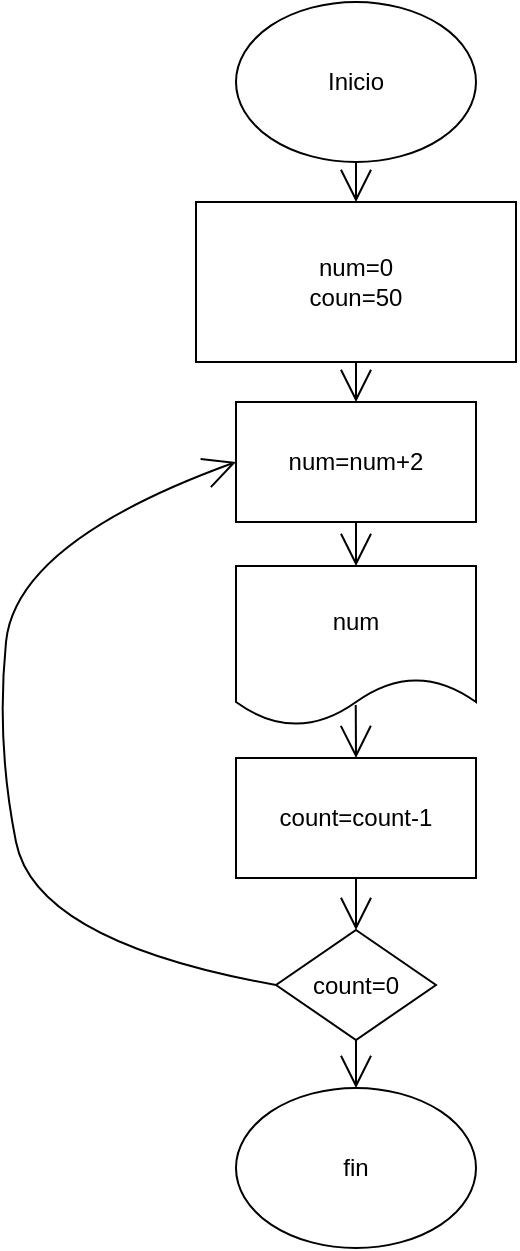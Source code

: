 <mxfile version="16.4.11" type="github">
  <diagram id="lEXlEM5JkTGscovyHdlL" name="Page-1">
    <mxGraphModel dx="862" dy="833" grid="1" gridSize="10" guides="1" tooltips="1" connect="1" arrows="1" fold="1" page="1" pageScale="1" pageWidth="827" pageHeight="1169" math="0" shadow="0">
      <root>
        <mxCell id="0" />
        <mxCell id="1" parent="0" />
        <mxCell id="Z8zRu9UUgTRKtALFjbeF-1" value="Inicio" style="ellipse;whiteSpace=wrap;html=1;" parent="1" vertex="1">
          <mxGeometry x="360" y="60" width="120" height="80" as="geometry" />
        </mxCell>
        <mxCell id="vcRQC6gNUeWiaz_WgsMK-1" value="num=0&lt;br&gt;coun=50" style="rounded=0;whiteSpace=wrap;html=1;hachureGap=4;" vertex="1" parent="1">
          <mxGeometry x="340" y="160" width="160" height="80" as="geometry" />
        </mxCell>
        <mxCell id="vcRQC6gNUeWiaz_WgsMK-4" value="num" style="shape=document;whiteSpace=wrap;html=1;boundedLbl=1;hachureGap=4;" vertex="1" parent="1">
          <mxGeometry x="360" y="342" width="120" height="80" as="geometry" />
        </mxCell>
        <mxCell id="vcRQC6gNUeWiaz_WgsMK-5" value="count=count-1" style="rounded=0;whiteSpace=wrap;html=1;hachureGap=4;" vertex="1" parent="1">
          <mxGeometry x="360" y="438" width="120" height="60" as="geometry" />
        </mxCell>
        <mxCell id="vcRQC6gNUeWiaz_WgsMK-6" value="count=0" style="rhombus;whiteSpace=wrap;html=1;hachureGap=4;" vertex="1" parent="1">
          <mxGeometry x="380" y="524" width="80" height="55" as="geometry" />
        </mxCell>
        <mxCell id="vcRQC6gNUeWiaz_WgsMK-7" value="num=num+2" style="rounded=0;whiteSpace=wrap;html=1;hachureGap=4;" vertex="1" parent="1">
          <mxGeometry x="360" y="260" width="120" height="60" as="geometry" />
        </mxCell>
        <mxCell id="vcRQC6gNUeWiaz_WgsMK-8" value="" style="edgeStyle=none;orthogonalLoop=1;jettySize=auto;html=1;rounded=0;endArrow=open;startSize=14;endSize=14;sourcePerimeterSpacing=8;targetPerimeterSpacing=8;curved=1;exitX=0.5;exitY=1;exitDx=0;exitDy=0;entryX=0.5;entryY=0;entryDx=0;entryDy=0;" edge="1" parent="1" source="vcRQC6gNUeWiaz_WgsMK-1" target="vcRQC6gNUeWiaz_WgsMK-7">
          <mxGeometry width="120" relative="1" as="geometry">
            <mxPoint x="170" y="390" as="sourcePoint" />
            <mxPoint x="290" y="390" as="targetPoint" />
            <Array as="points" />
          </mxGeometry>
        </mxCell>
        <mxCell id="vcRQC6gNUeWiaz_WgsMK-9" value="" style="edgeStyle=none;orthogonalLoop=1;jettySize=auto;html=1;rounded=0;endArrow=open;startSize=14;endSize=14;sourcePerimeterSpacing=8;targetPerimeterSpacing=8;curved=1;exitX=0.5;exitY=1;exitDx=0;exitDy=0;entryX=0.5;entryY=0;entryDx=0;entryDy=0;" edge="1" parent="1" source="Z8zRu9UUgTRKtALFjbeF-1" target="vcRQC6gNUeWiaz_WgsMK-1">
          <mxGeometry width="120" relative="1" as="geometry">
            <mxPoint x="170" y="390" as="sourcePoint" />
            <mxPoint x="290" y="390" as="targetPoint" />
            <Array as="points" />
          </mxGeometry>
        </mxCell>
        <mxCell id="vcRQC6gNUeWiaz_WgsMK-10" value="" style="edgeStyle=none;orthogonalLoop=1;jettySize=auto;html=1;rounded=0;endArrow=open;startSize=14;endSize=14;sourcePerimeterSpacing=8;targetPerimeterSpacing=8;curved=1;exitX=0.5;exitY=1;exitDx=0;exitDy=0;entryX=0.5;entryY=0;entryDx=0;entryDy=0;" edge="1" parent="1" source="vcRQC6gNUeWiaz_WgsMK-7" target="vcRQC6gNUeWiaz_WgsMK-4">
          <mxGeometry width="120" relative="1" as="geometry">
            <mxPoint x="170" y="390" as="sourcePoint" />
            <mxPoint x="290" y="390" as="targetPoint" />
            <Array as="points" />
          </mxGeometry>
        </mxCell>
        <mxCell id="vcRQC6gNUeWiaz_WgsMK-11" value="" style="edgeStyle=none;orthogonalLoop=1;jettySize=auto;html=1;rounded=0;endArrow=open;startSize=14;endSize=14;sourcePerimeterSpacing=8;targetPerimeterSpacing=8;curved=1;exitX=0.499;exitY=0.868;exitDx=0;exitDy=0;exitPerimeter=0;entryX=0.5;entryY=0;entryDx=0;entryDy=0;" edge="1" parent="1" source="vcRQC6gNUeWiaz_WgsMK-4" target="vcRQC6gNUeWiaz_WgsMK-5">
          <mxGeometry width="120" relative="1" as="geometry">
            <mxPoint x="170" y="390" as="sourcePoint" />
            <mxPoint x="290" y="390" as="targetPoint" />
            <Array as="points" />
          </mxGeometry>
        </mxCell>
        <mxCell id="vcRQC6gNUeWiaz_WgsMK-12" value="" style="edgeStyle=none;orthogonalLoop=1;jettySize=auto;html=1;rounded=0;endArrow=open;startSize=14;endSize=14;sourcePerimeterSpacing=8;targetPerimeterSpacing=8;curved=1;exitX=0.5;exitY=1;exitDx=0;exitDy=0;entryX=0.5;entryY=0;entryDx=0;entryDy=0;" edge="1" parent="1" source="vcRQC6gNUeWiaz_WgsMK-5" target="vcRQC6gNUeWiaz_WgsMK-6">
          <mxGeometry width="120" relative="1" as="geometry">
            <mxPoint x="170" y="390" as="sourcePoint" />
            <mxPoint x="290" y="390" as="targetPoint" />
            <Array as="points" />
          </mxGeometry>
        </mxCell>
        <mxCell id="vcRQC6gNUeWiaz_WgsMK-13" value="" style="edgeStyle=none;orthogonalLoop=1;jettySize=auto;html=1;rounded=0;endArrow=open;startSize=14;endSize=14;sourcePerimeterSpacing=8;targetPerimeterSpacing=8;curved=1;exitX=0;exitY=0.5;exitDx=0;exitDy=0;entryX=0;entryY=0.5;entryDx=0;entryDy=0;" edge="1" parent="1" source="vcRQC6gNUeWiaz_WgsMK-6" target="vcRQC6gNUeWiaz_WgsMK-7">
          <mxGeometry width="120" relative="1" as="geometry">
            <mxPoint x="170" y="390" as="sourcePoint" />
            <mxPoint x="290" y="390" as="targetPoint" />
            <Array as="points">
              <mxPoint x="260" y="530" />
              <mxPoint x="240" y="430" />
              <mxPoint x="250" y="330" />
            </Array>
          </mxGeometry>
        </mxCell>
        <mxCell id="vcRQC6gNUeWiaz_WgsMK-14" value="fin" style="ellipse;whiteSpace=wrap;html=1;hachureGap=4;" vertex="1" parent="1">
          <mxGeometry x="360" y="603" width="120" height="80" as="geometry" />
        </mxCell>
        <mxCell id="vcRQC6gNUeWiaz_WgsMK-15" value="" style="edgeStyle=none;orthogonalLoop=1;jettySize=auto;html=1;rounded=0;endArrow=open;startSize=14;endSize=14;sourcePerimeterSpacing=8;targetPerimeterSpacing=8;curved=1;exitX=0.5;exitY=1;exitDx=0;exitDy=0;entryX=0.5;entryY=0;entryDx=0;entryDy=0;" edge="1" parent="1" source="vcRQC6gNUeWiaz_WgsMK-6" target="vcRQC6gNUeWiaz_WgsMK-14">
          <mxGeometry width="120" relative="1" as="geometry">
            <mxPoint x="170" y="390" as="sourcePoint" />
            <mxPoint x="290" y="390" as="targetPoint" />
            <Array as="points" />
          </mxGeometry>
        </mxCell>
      </root>
    </mxGraphModel>
  </diagram>
</mxfile>
